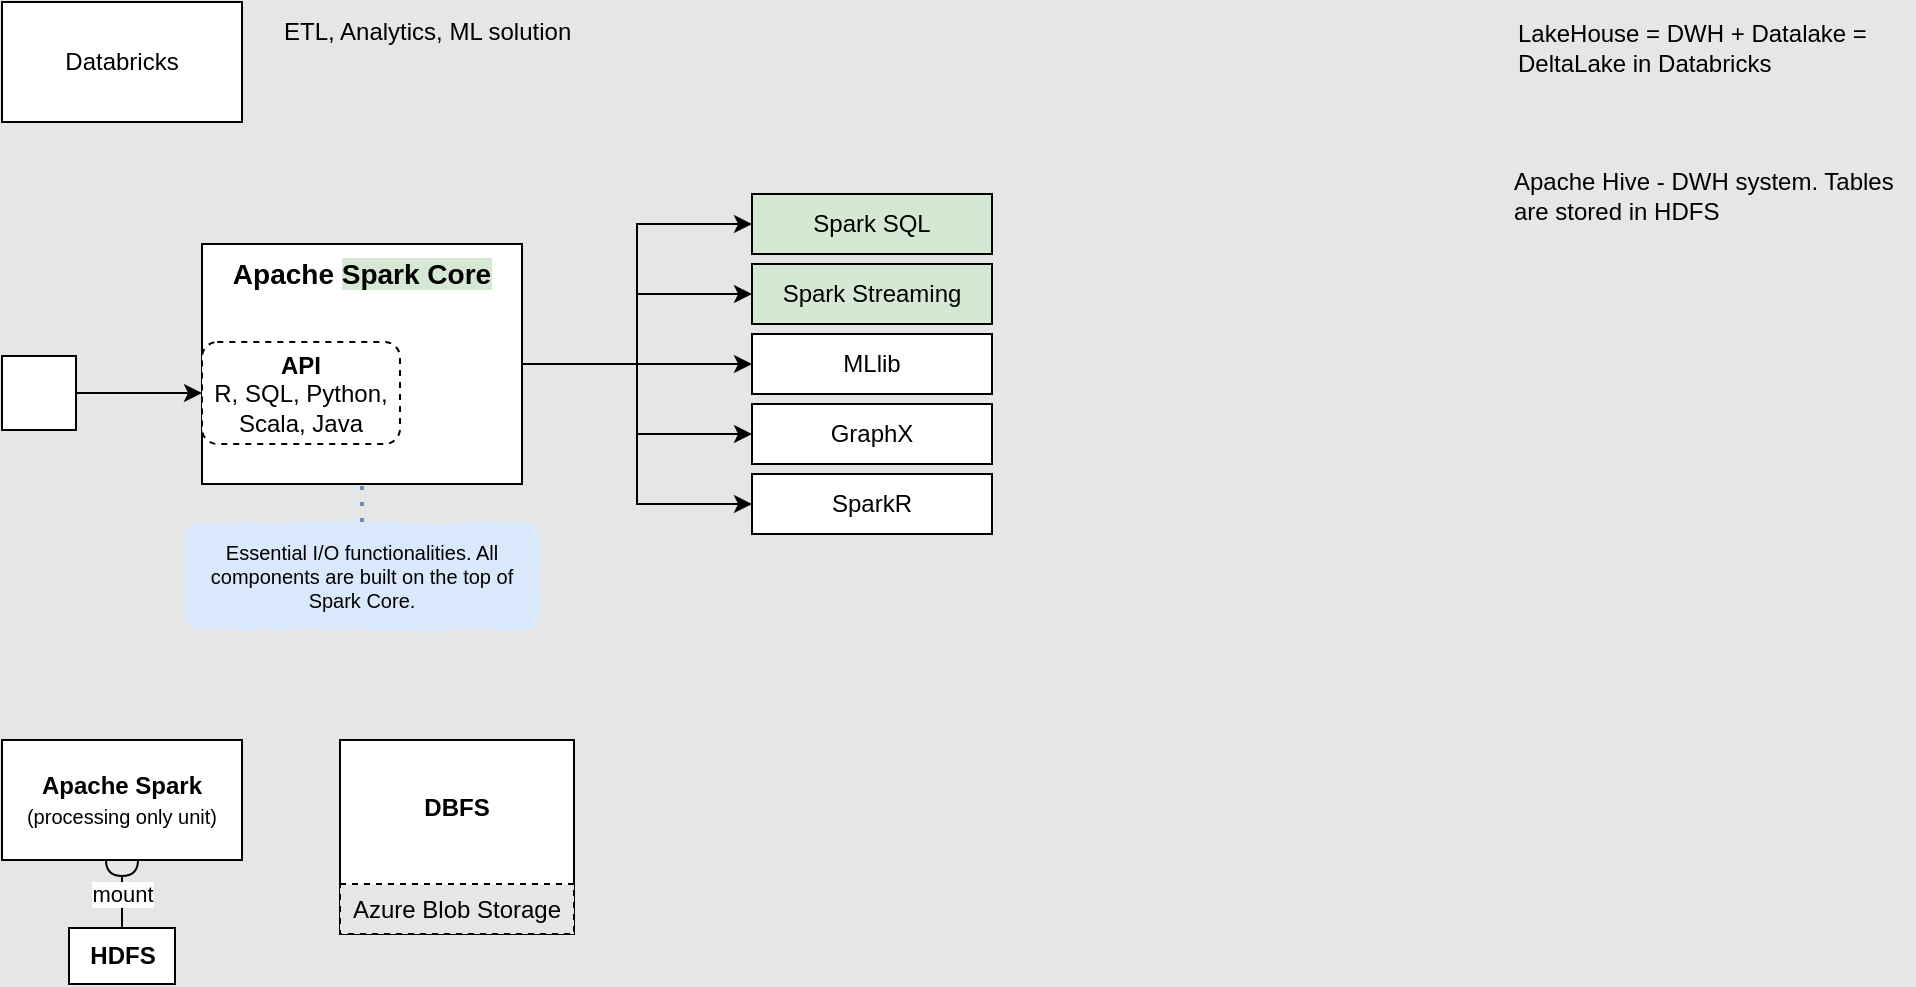 <mxfile version="21.2.7" type="github">
  <diagram name="Page-1" id="mvxoPzZDPtbUDeEoAUA9">
    <mxGraphModel dx="807" dy="579" grid="0" gridSize="10" guides="1" tooltips="1" connect="1" arrows="1" fold="1" page="1" pageScale="1" pageWidth="1169" pageHeight="1654" background="#E6E6E6" math="0" shadow="0">
      <root>
        <mxCell id="0" />
        <mxCell id="1" parent="0" />
        <UserObject label="Databricks" id="nMdtc5GlGOttccwo4Kmc-1">
          <mxCell style="rounded=0;whiteSpace=wrap;html=1;" parent="1" vertex="1">
            <mxGeometry x="36" y="49" width="120" height="60" as="geometry" />
          </mxCell>
        </UserObject>
        <UserObject label="Apache Hive - DWH system. Tables are stored in HDFS" id="nMdtc5GlGOttccwo4Kmc-3">
          <mxCell style="text;html=1;strokeColor=none;fillColor=none;align=left;verticalAlign=middle;whiteSpace=wrap;rounded=0;" parent="1" vertex="1">
            <mxGeometry x="790" y="131" width="200" height="30" as="geometry" />
          </mxCell>
        </UserObject>
        <mxCell id="nMdtc5GlGOttccwo4Kmc-4" value="ETL, Analytics, ML solution " style="text;html=1;strokeColor=none;fillColor=none;align=left;verticalAlign=middle;whiteSpace=wrap;rounded=0;" parent="1" vertex="1">
          <mxGeometry x="175" y="49" width="157" height="30" as="geometry" />
        </mxCell>
        <mxCell id="nMdtc5GlGOttccwo4Kmc-20" style="edgeStyle=orthogonalEdgeStyle;rounded=0;orthogonalLoop=1;jettySize=auto;html=1;exitX=1;exitY=0.5;exitDx=0;exitDy=0;entryX=0;entryY=0.5;entryDx=0;entryDy=0;" parent="1" source="nMdtc5GlGOttccwo4Kmc-9" target="nMdtc5GlGOttccwo4Kmc-14" edge="1">
          <mxGeometry relative="1" as="geometry" />
        </mxCell>
        <mxCell id="nMdtc5GlGOttccwo4Kmc-21" style="edgeStyle=orthogonalEdgeStyle;rounded=0;orthogonalLoop=1;jettySize=auto;html=1;exitX=1;exitY=0.5;exitDx=0;exitDy=0;entryX=0;entryY=0.5;entryDx=0;entryDy=0;" parent="1" source="nMdtc5GlGOttccwo4Kmc-9" target="nMdtc5GlGOttccwo4Kmc-15" edge="1">
          <mxGeometry relative="1" as="geometry" />
        </mxCell>
        <mxCell id="nMdtc5GlGOttccwo4Kmc-22" style="edgeStyle=orthogonalEdgeStyle;rounded=0;orthogonalLoop=1;jettySize=auto;html=1;exitX=1;exitY=0.5;exitDx=0;exitDy=0;entryX=0;entryY=0.5;entryDx=0;entryDy=0;" parent="1" source="nMdtc5GlGOttccwo4Kmc-9" target="nMdtc5GlGOttccwo4Kmc-16" edge="1">
          <mxGeometry relative="1" as="geometry" />
        </mxCell>
        <mxCell id="nMdtc5GlGOttccwo4Kmc-23" style="edgeStyle=orthogonalEdgeStyle;rounded=0;orthogonalLoop=1;jettySize=auto;html=1;exitX=1;exitY=0.5;exitDx=0;exitDy=0;entryX=0;entryY=0.5;entryDx=0;entryDy=0;" parent="1" source="nMdtc5GlGOttccwo4Kmc-9" target="nMdtc5GlGOttccwo4Kmc-17" edge="1">
          <mxGeometry relative="1" as="geometry" />
        </mxCell>
        <mxCell id="nMdtc5GlGOttccwo4Kmc-24" style="edgeStyle=orthogonalEdgeStyle;rounded=0;orthogonalLoop=1;jettySize=auto;html=1;exitX=1;exitY=0.5;exitDx=0;exitDy=0;entryX=0;entryY=0.5;entryDx=0;entryDy=0;" parent="1" source="nMdtc5GlGOttccwo4Kmc-9" target="nMdtc5GlGOttccwo4Kmc-18" edge="1">
          <mxGeometry relative="1" as="geometry" />
        </mxCell>
        <mxCell id="nMdtc5GlGOttccwo4Kmc-28" style="edgeStyle=orthogonalEdgeStyle;rounded=0;orthogonalLoop=1;jettySize=auto;html=1;exitX=1;exitY=0.5;exitDx=0;exitDy=0;entryX=0;entryY=0.5;entryDx=0;entryDy=0;" parent="1" source="nMdtc5GlGOttccwo4Kmc-12" target="nMdtc5GlGOttccwo4Kmc-10" edge="1">
          <mxGeometry relative="1" as="geometry" />
        </mxCell>
        <mxCell id="nMdtc5GlGOttccwo4Kmc-12" value="" style="shape=image;html=1;verticalAlign=top;verticalLabelPosition=bottom;labelBackgroundColor=#ffffff;imageAspect=0;aspect=fixed;image=https://cdn1.iconfinder.com/data/icons/ionicons-sharp-vol-2/512/terminal-sharp-128.png;imageBackground=default;imageBorder=default;noLabel=0;" parent="1" vertex="1">
          <mxGeometry x="36" y="226" width="37" height="37" as="geometry" />
        </mxCell>
        <UserObject label="Spark SQL" tooltip="Structured data processing" id="nMdtc5GlGOttccwo4Kmc-14">
          <mxCell style="rounded=0;whiteSpace=wrap;html=1;glass=0;shadow=0;gradientColor=none;fillStyle=solid;fillColor=#D5E8D4;" parent="1" vertex="1">
            <mxGeometry x="411" y="145" width="120" height="30" as="geometry" />
          </mxCell>
        </UserObject>
        <UserObject label="Spark Streaming" tooltip="Scalable, high-throughput, fault-tolerant stream processing" id="nMdtc5GlGOttccwo4Kmc-15">
          <mxCell style="rounded=0;whiteSpace=wrap;html=1;fillColor=#D5E8D4;" parent="1" vertex="1">
            <mxGeometry x="411" y="180" width="120" height="30" as="geometry" />
          </mxCell>
        </UserObject>
        <UserObject label="MLlib" tooltip="Scalable Machine learning library" id="nMdtc5GlGOttccwo4Kmc-16">
          <mxCell style="rounded=0;whiteSpace=wrap;html=1;" parent="1" vertex="1">
            <mxGeometry x="411" y="215" width="120" height="30" as="geometry" />
          </mxCell>
        </UserObject>
        <UserObject label="SparkR" tooltip="Data processing in R with SparkR DataFrame support." id="nMdtc5GlGOttccwo4Kmc-18">
          <mxCell style="rounded=0;whiteSpace=wrap;html=1;" parent="1" vertex="1">
            <mxGeometry x="411" y="285" width="120" height="30" as="geometry" />
          </mxCell>
        </UserObject>
        <mxCell id="nMdtc5GlGOttccwo4Kmc-27" value="" style="group" parent="1" vertex="1" connectable="0">
          <mxGeometry x="136" y="170" width="160" height="120" as="geometry" />
        </mxCell>
        <UserObject label="&lt;font size=&quot;1&quot;&gt;&lt;b style=&quot;font-size: 14px;&quot;&gt;Apache &lt;span style=&quot;background-color: rgb(213, 232, 212);&quot;&gt;Spark Core&lt;/span&gt;&lt;/b&gt;&lt;/font&gt;" tooltip="RDD, MapReduce, Cluster management etc." id="nMdtc5GlGOttccwo4Kmc-9">
          <mxCell style="rounded=0;whiteSpace=wrap;html=1;verticalAlign=top;movable=1;resizable=1;rotatable=1;deletable=1;editable=1;locked=0;connectable=1;" parent="nMdtc5GlGOttccwo4Kmc-27" vertex="1">
            <mxGeometry width="160" height="120" as="geometry" />
          </mxCell>
        </UserObject>
        <mxCell id="nMdtc5GlGOttccwo4Kmc-10" value="&lt;b&gt;&lt;font style=&quot;font-size: 12px;&quot;&gt;API&lt;/font&gt;&lt;/b&gt;&lt;br&gt;R, SQL, Python, Scala, Java" style="rounded=1;whiteSpace=wrap;html=1;dashed=1;" parent="nMdtc5GlGOttccwo4Kmc-27" vertex="1">
          <mxGeometry y="49" width="99" height="51" as="geometry" />
        </mxCell>
        <UserObject label="&lt;div&gt;LakeHouse = DWH + Datalake = DeltaLake in Databricks&lt;/div&gt;" id="nMdtc5GlGOttccwo4Kmc-29">
          <mxCell style="text;html=1;strokeColor=none;fillColor=none;align=left;verticalAlign=middle;whiteSpace=wrap;rounded=0;" parent="1" vertex="1">
            <mxGeometry x="792" y="57" width="200" height="30" as="geometry" />
          </mxCell>
        </UserObject>
        <mxCell id="nMdtc5GlGOttccwo4Kmc-35" value="Essential I/O functionalities. All components are built on the top of Spark Core." style="text;html=1;strokeColor=none;fillColor=#dae8fc;align=center;verticalAlign=middle;whiteSpace=wrap;rounded=1;labelBorderColor=none;glass=0;fontSize=10;comic=1;absoluteArcSize=0;arcSize=18;" parent="1" vertex="1">
          <mxGeometry x="127" y="309" width="178" height="54" as="geometry" />
        </mxCell>
        <mxCell id="nMdtc5GlGOttccwo4Kmc-36" value="" style="endArrow=none;dashed=1;html=1;dashPattern=1 3;strokeWidth=2;rounded=0;exitX=0.5;exitY=0;exitDx=0;exitDy=0;entryX=0.5;entryY=1;entryDx=0;entryDy=0;fillColor=#dae8fc;strokeColor=#6c8ebf;" parent="1" source="nMdtc5GlGOttccwo4Kmc-35" target="nMdtc5GlGOttccwo4Kmc-9" edge="1">
          <mxGeometry width="50" height="50" relative="1" as="geometry">
            <mxPoint x="315" y="397" as="sourcePoint" />
            <mxPoint x="365" y="347" as="targetPoint" />
          </mxGeometry>
        </mxCell>
        <UserObject label="GraphX" tooltip="Network graph analytics engine" id="nMdtc5GlGOttccwo4Kmc-17">
          <mxCell style="rounded=0;whiteSpace=wrap;html=1;" parent="1" vertex="1">
            <mxGeometry x="411" y="250" width="120" height="30" as="geometry" />
          </mxCell>
        </UserObject>
        <mxCell id="SSF3-dgxGvlv1A8OcGRK-6" value="" style="group" parent="1" vertex="1" connectable="0">
          <mxGeometry x="205" y="418" width="117" height="97" as="geometry" />
        </mxCell>
        <UserObject label="&lt;b&gt;DBFS&lt;/b&gt;" tooltip="Databricks File System" id="SSF3-dgxGvlv1A8OcGRK-2">
          <mxCell style="rounded=0;whiteSpace=wrap;html=1;gradientColor=none;shadow=0;verticalAlign=top;spacingTop=20;" parent="SSF3-dgxGvlv1A8OcGRK-6" vertex="1">
            <mxGeometry width="117.0" height="97" as="geometry" />
          </mxCell>
        </UserObject>
        <mxCell id="SSF3-dgxGvlv1A8OcGRK-5" value="Azure Blob Storage" style="rounded=0;whiteSpace=wrap;html=1;dashed=1;fillColor=#E6E6E6;" parent="SSF3-dgxGvlv1A8OcGRK-6" vertex="1">
          <mxGeometry y="72" width="117.0" height="25" as="geometry" />
        </mxCell>
        <mxCell id="SSF3-dgxGvlv1A8OcGRK-7" value="&lt;b&gt;HDFS&lt;/b&gt;" style="rounded=0;whiteSpace=wrap;html=1;labelBackgroundColor=none;labelBorderColor=none;" parent="1" vertex="1">
          <mxGeometry x="69.5" y="512" width="53" height="28" as="geometry" />
        </mxCell>
        <mxCell id="SSF3-dgxGvlv1A8OcGRK-8" value="mount" style="endArrow=halfCircle;html=1;rounded=0;entryX=0.5;entryY=1;entryDx=0;entryDy=0;endFill=0;labelBackgroundColor=default;labelBorderColor=none;exitX=0.5;exitY=0;exitDx=0;exitDy=0;" parent="1" source="SSF3-dgxGvlv1A8OcGRK-7" target="SSF3-dgxGvlv1A8OcGRK-9" edge="1">
          <mxGeometry width="50" height="50" relative="1" as="geometry">
            <mxPoint x="38" y="384" as="sourcePoint" />
            <mxPoint x="-24" y="465" as="targetPoint" />
          </mxGeometry>
        </mxCell>
        <mxCell id="SSF3-dgxGvlv1A8OcGRK-9" value="&lt;b&gt;Apache Spark&lt;/b&gt;&lt;br&gt;&lt;font style=&quot;font-size: 10px;&quot;&gt;(processing only unit)&lt;/font&gt;" style="rounded=0;whiteSpace=wrap;html=1;" parent="1" vertex="1">
          <mxGeometry x="36" y="418" width="120" height="60" as="geometry" />
        </mxCell>
        <object label="Layer1" id="nMdtc5GlGOttccwo4Kmc-39">
          <mxCell parent="0" visible="0" />
        </object>
      </root>
    </mxGraphModel>
  </diagram>
</mxfile>
